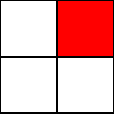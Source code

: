 unitsize(1cm);

path p = box((0,0),(1,1));

int dim = 2;

srand(round((cputime().parent.clock%1)*1e9));
int i_target = floor(unitrand()*dim);
int j_target = floor(unitrand()*dim);
draw((0.5,0.5));

for (int i=0; i<dim; ++i) {
  for (int j=0; j<dim; ++j) {
    if (i == i_target && j == j_target)
      filldraw(shift(i,j) * p, red, black);
    else
      filldraw(shift(i,j) * p, white, black);
  }
}
